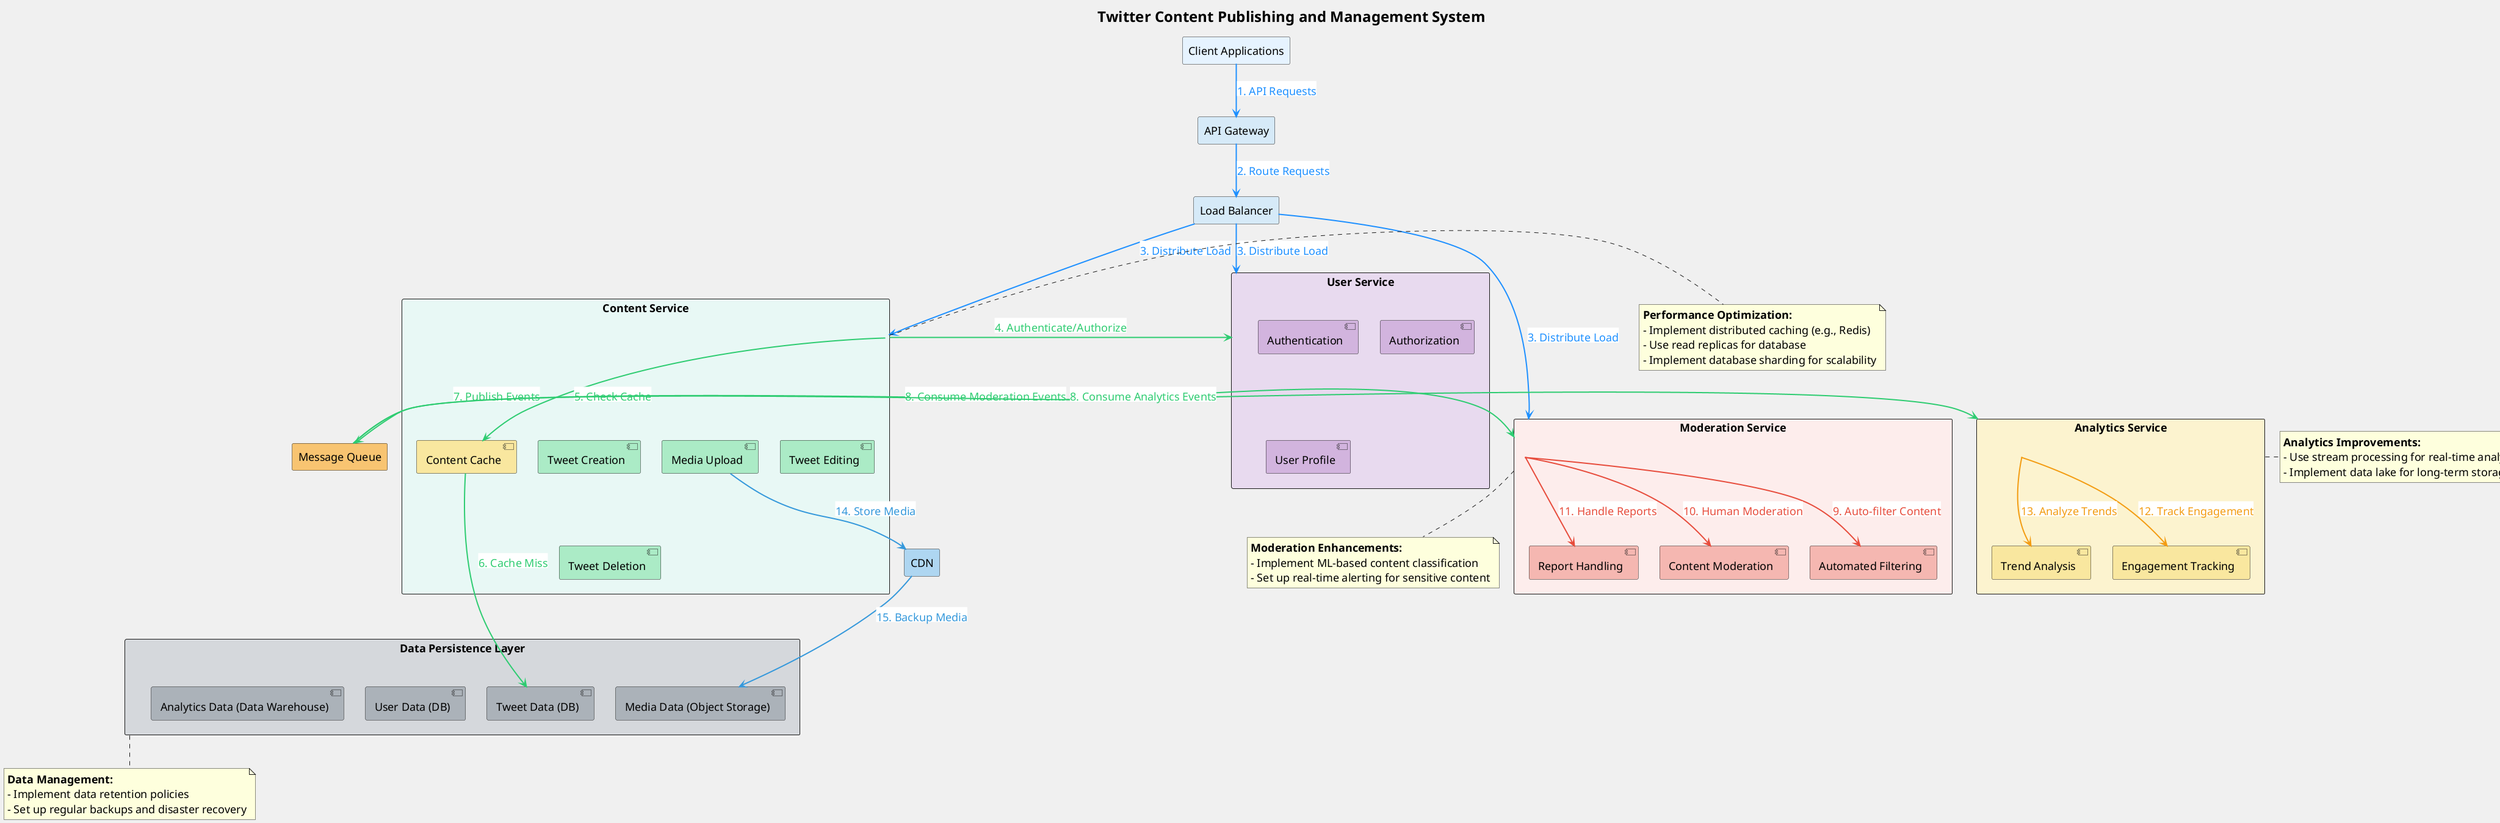 @startuml

!pragma layout dot
skinparam backgroundColor #F0F0F0
allowmixing

' 增加字体大小
skinparam defaultFontSize 18
skinparam noteFontSize 18
skinparam titleFontSize 24

title Twitter Content Publishing and Management System

rectangle "Client Applications" as Client #E6F3FF
rectangle "API Gateway" as AG #D6EAF8
rectangle "Load Balancer" as LB #D6EAF8

rectangle "Content Service" as CS #E8F8F5 {
    component "Tweet Creation" as TC #ABEBC6
    component "Tweet Editing" as TE #ABEBC6
    component "Tweet Deletion" as TD #ABEBC6
    component "Media Upload" as MU #ABEBC6
    component "Content Cache" as CC #F9E79F
}

rectangle "Moderation Service" as MS #FDEDEC {
    component "Content Moderation" as CM #F5B7B1
    component "Report Handling" as RH #F5B7B1
    component "Automated Filtering" as AF #F5B7B1
}

rectangle "User Service" as US #E8DAEF {
    component "Authentication" as Auth #D2B4DE
    component "Authorization" as Authz #D2B4DE
    component "User Profile" as UP #D2B4DE
}

rectangle "Analytics Service" as AS #FCF3CF {
    component "Engagement Tracking" as ET #F9E79F
    component "Trend Analysis" as TA #F9E79F
}

rectangle "Data Persistence Layer" as DPL #D5D8DC {
    component "Tweet Data (DB)" as TDB #ABB2B9
    component "Media Data (Object Storage)" as MDB #ABB2B9
    component "User Data (DB)" as UDB #ABB2B9
    component "Analytics Data (Data Warehouse)" as ADB #ABB2B9
}

rectangle "Message Queue" as MQ #F8C471
rectangle "CDN" as CDN #AED6F1

Client -[#1E90FF,thickness=2]down-> AG : <back:#FFFFFF><color:#1E90FF>1. API Requests</color></back>
AG -[#1E90FF,thickness=2]down-> LB : <back:#FFFFFF><color:#1E90FF>2. Route Requests</color></back>
LB -[#1E90FF,thickness=2]down-> CS : <back:#FFFFFF><color:#1E90FF>3. Distribute Load</color></back>
LB -[#1E90FF,thickness=2]down-> MS : <back:#FFFFFF><color:#1E90FF>3. Distribute Load</color></back>
LB -[#1E90FF,thickness=2]down-> US : <back:#FFFFFF><color:#1E90FF>3. Distribute Load</color></back>

CS -[#2ECC71,thickness=2]right-> US : <back:#FFFFFF><color:#2ECC71>4. Authenticate/Authorize</color></back>
CS -[#2ECC71,thickness=2]down-> CC : <back:#FFFFFF><color:#2ECC71>5. Check Cache</color></back>
CC -[#2ECC71,thickness=2]down-> TDB : <back:#FFFFFF><color:#2ECC71>6. Cache Miss</color></back>
CS -[#2ECC71,thickness=2]down-> MQ : <back:#FFFFFF><color:#2ECC71>7. Publish Events</color></back>
MQ -[#2ECC71,thickness=2]right-> MS : <back:#FFFFFF><color:#2ECC71>8. Consume Moderation Events</color></back>
MQ -[#2ECC71,thickness=2]right-> AS : <back:#FFFFFF><color:#2ECC71>8. Consume Analytics Events</color></back>

MS -[#E74C3C,thickness=2]down-> AF : <back:#FFFFFF><color:#E74C3C>9. Auto-filter Content</color></back>
MS -[#E74C3C,thickness=2]down-> CM : <back:#FFFFFF><color:#E74C3C>10. Human Moderation</color></back>
MS -[#E74C3C,thickness=2]right-> RH : <back:#FFFFFF><color:#E74C3C>11. Handle Reports</color></back>

AS -[#F39C12,thickness=2]down-> ET : <back:#FFFFFF><color:#F39C12>12. Track Engagement</color></back>
AS -[#F39C12,thickness=2]right-> TA : <back:#FFFFFF><color:#F39C12>13. Analyze Trends</color></back>

MU -[#3498DB,thickness=2]down-> CDN : <back:#FFFFFF><color:#3498DB>14. Store Media</color></back>
CDN -[#3498DB,thickness=2]down-> MDB : <back:#FFFFFF><color:#3498DB>15. Backup Media</color></back>

note right of CS
  <b>Performance Optimization:</b>
  - Implement distributed caching (e.g., Redis)
  - Use read replicas for database
  - Implement database sharding for scalability
end note

note bottom of MS
  <b>Moderation Enhancements:</b>
  - Implement ML-based content classification
  - Set up real-time alerting for sensitive content
end note

note right of AS
  <b>Analytics Improvements:</b>
  - Use stream processing for real-time analytics
  - Implement data lake for long-term storage and analysis
end note

note bottom of DPL
  <b>Data Management:</b>
  - Implement data retention policies
  - Set up regular backups and disaster recovery
end note

@enduml
